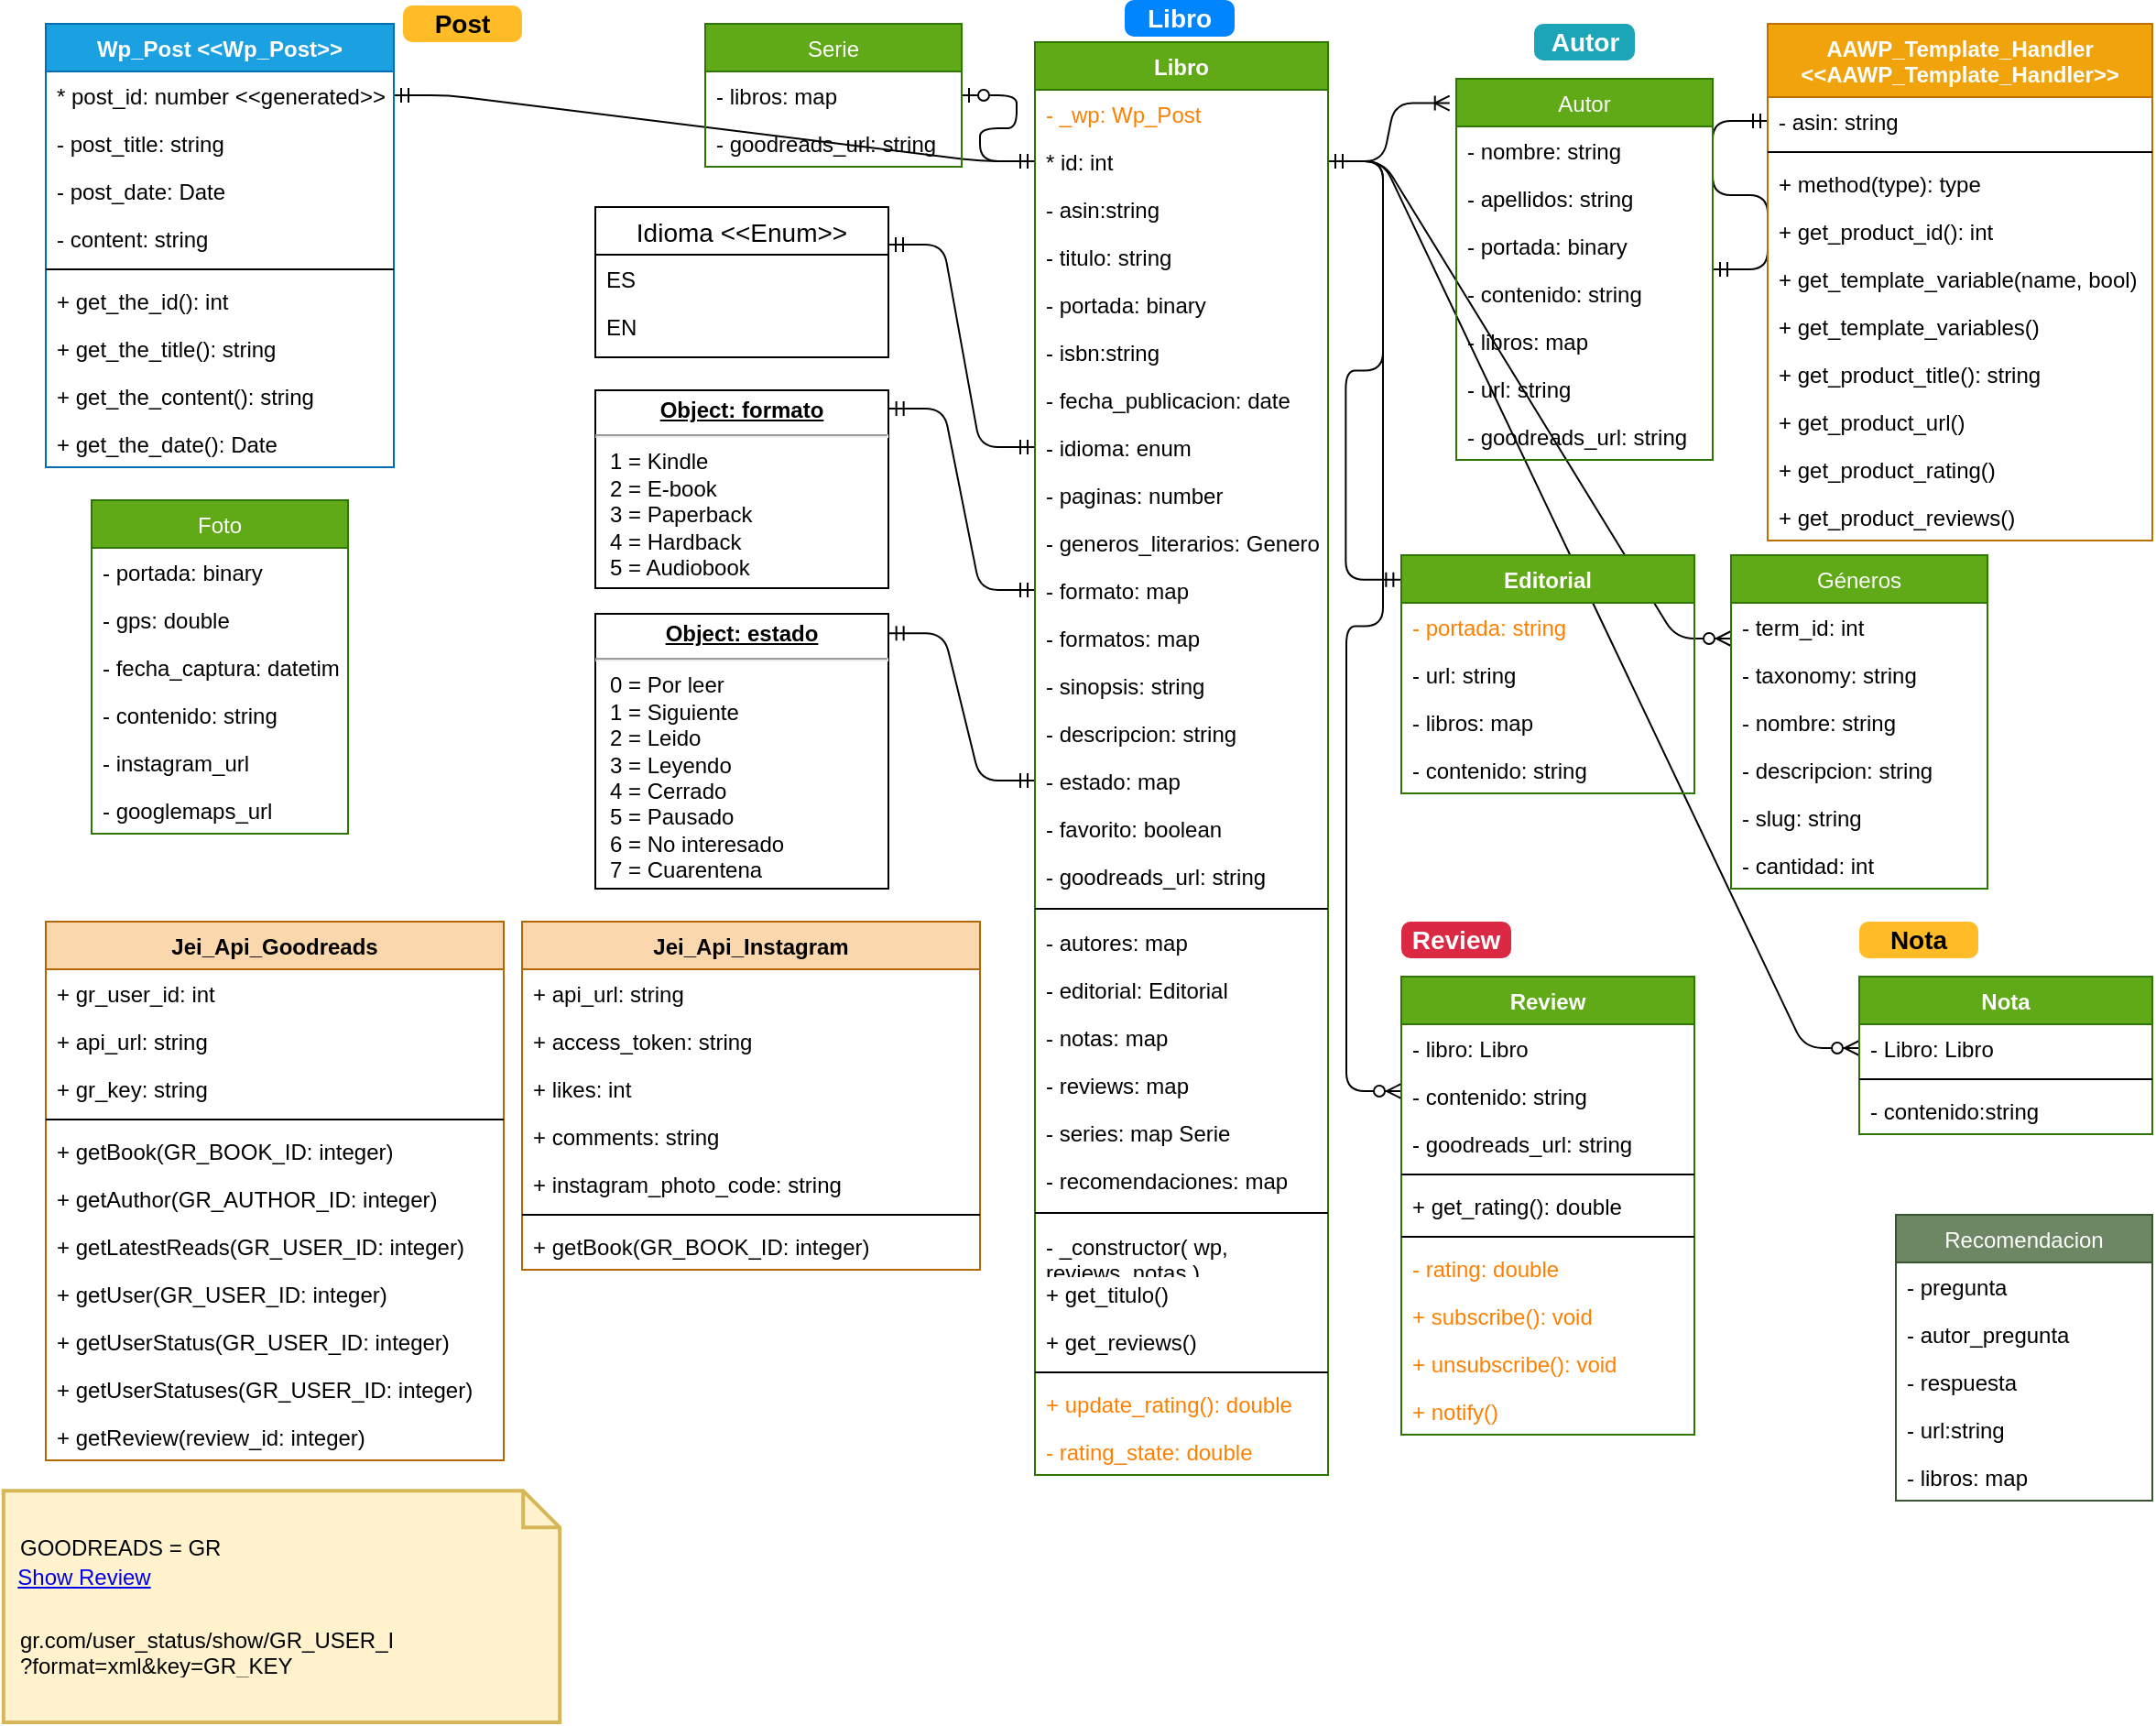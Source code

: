 <mxfile version="13.6.5">
    <diagram id="CBFthJs8cvEVsdnW5vOD" name="Page-1">
        <mxGraphModel dx="5736" dy="2768" grid="1" gridSize="10" guides="1" tooltips="1" connect="1" arrows="1" fold="1" page="1" pageScale="1" pageWidth="1654" pageHeight="1169" background="none" math="0" shadow="0">
            <root>
                <mxCell id="0"/>
                <mxCell id="1" parent="0"/>
                <mxCell id="239" value="" style="edgeStyle=entityRelationEdgeStyle;fontSize=12;html=1;endArrow=ERmandOne;startArrow=ERmandOne;" parent="1" source="305" target="178" edge="1">
                    <mxGeometry width="100" height="100" relative="1" as="geometry">
                        <mxPoint x="-4435.01" y="-2027" as="sourcePoint"/>
                        <mxPoint x="-4335.01" y="-2127" as="targetPoint"/>
                    </mxGeometry>
                </mxCell>
                <mxCell id="264" value="&lt;p style=&quot;margin: 0px ; margin-top: 4px ; text-align: center ; text-decoration: underline&quot;&gt;&lt;b&gt;Object: formato&lt;/b&gt;&lt;/p&gt;&lt;hr&gt;&lt;p style=&quot;margin: 0px ; margin-left: 8px&quot;&gt;1 = Kindle&lt;br&gt;2 = E-book&lt;br&gt;3 = Paperback&lt;/p&gt;&lt;p style=&quot;margin: 0px ; margin-left: 8px&quot;&gt;4 = Hardback&lt;/p&gt;&lt;p style=&quot;margin: 0px ; margin-left: 8px&quot;&gt;5 = Audiobook&lt;/p&gt;" style="verticalAlign=top;align=left;overflow=fill;fontSize=12;fontFamily=Helvetica;html=1;" parent="1" vertex="1">
                    <mxGeometry x="-4630" y="-2097" width="160" height="108" as="geometry"/>
                </mxCell>
                <mxCell id="266" value="&lt;p style=&quot;margin: 0px ; margin-top: 4px ; text-align: center ; text-decoration: underline&quot;&gt;&lt;b&gt;Object: estado&lt;/b&gt;&lt;/p&gt;&lt;hr&gt;&lt;p style=&quot;margin: 0px ; margin-left: 8px&quot;&gt;0 = Por leer&lt;/p&gt;&lt;p style=&quot;margin: 0px ; margin-left: 8px&quot;&gt;1 = Siguiente&lt;br&gt;2 = Leido&lt;br&gt;3 = Leyendo&lt;/p&gt;&lt;p style=&quot;margin: 0px ; margin-left: 8px&quot;&gt;4 = Cerrado&lt;/p&gt;&lt;p style=&quot;margin: 0px ; margin-left: 8px&quot;&gt;5 = Pausado&lt;/p&gt;&lt;p style=&quot;margin: 0px ; margin-left: 8px&quot;&gt;6 = No interesado&lt;/p&gt;&lt;p style=&quot;margin: 0px ; margin-left: 8px&quot;&gt;7 = Cuarentena&lt;/p&gt;" style="verticalAlign=top;align=left;overflow=fill;fontSize=12;fontFamily=Helvetica;html=1;" parent="1" vertex="1">
                    <mxGeometry x="-4630" y="-1975" width="160" height="150" as="geometry"/>
                </mxCell>
                <mxCell id="282" value="" style="edgeStyle=entityRelationEdgeStyle;fontSize=12;html=1;endArrow=ERmandOne;startArrow=ERmandOne;exitX=1;exitY=0.25;exitDx=0;exitDy=0;" parent="1" source="233" target="211" edge="1">
                    <mxGeometry width="100" height="100" relative="1" as="geometry">
                        <mxPoint x="-4715.01" y="-1887" as="sourcePoint"/>
                        <mxPoint x="-4615.01" y="-1987" as="targetPoint"/>
                    </mxGeometry>
                </mxCell>
                <mxCell id="283" value="" style="edgeStyle=entityRelationEdgeStyle;fontSize=12;html=1;endArrow=ERmandOne;startArrow=ERmandOne;exitX=1.002;exitY=0.093;exitDx=0;exitDy=0;exitPerimeter=0;" parent="1" source="264" target="207" edge="1">
                    <mxGeometry width="100" height="100" relative="1" as="geometry">
                        <mxPoint x="-4669.01" y="-1787" as="sourcePoint"/>
                        <mxPoint x="-4665.01" y="-1877" as="targetPoint"/>
                    </mxGeometry>
                </mxCell>
                <mxCell id="284" value="" style="edgeStyle=entityRelationEdgeStyle;fontSize=12;html=1;endArrow=ERmandOne;startArrow=ERmandOne;exitX=1.002;exitY=0.071;exitDx=0;exitDy=0;exitPerimeter=0;entryX=0;entryY=0.5;entryDx=0;entryDy=0;" parent="1" source="266" target="213" edge="1">
                    <mxGeometry width="100" height="100" relative="1" as="geometry">
                        <mxPoint x="-4425.01" y="-1577" as="sourcePoint"/>
                        <mxPoint x="-4655.01" y="-1777" as="targetPoint"/>
                    </mxGeometry>
                </mxCell>
                <mxCell id="294" value="" style="edgeStyle=entityRelationEdgeStyle;fontSize=12;html=1;endArrow=ERzeroToMany;startArrow=ERmandOne;entryX=0;entryY=0.25;entryDx=0;entryDy=0;exitX=1;exitY=0.5;exitDx=0;exitDy=0;" parent="1" source="199" target="278" edge="1">
                    <mxGeometry width="100" height="100" relative="1" as="geometry">
                        <mxPoint x="-4465.01" y="-2207" as="sourcePoint"/>
                        <mxPoint x="-4415.01" y="-1877" as="targetPoint"/>
                    </mxGeometry>
                </mxCell>
                <mxCell id="295" value="" style="edgeStyle=entityRelationEdgeStyle;fontSize=12;html=1;endArrow=ERzeroToMany;startArrow=ERmandOne;entryX=0;entryY=0.5;entryDx=0;entryDy=0;" parent="1" source="199" target="287" edge="1">
                    <mxGeometry width="100" height="100" relative="1" as="geometry">
                        <mxPoint x="-4472.01" y="-1807" as="sourcePoint"/>
                        <mxPoint x="-4402.01" y="-1501" as="targetPoint"/>
                    </mxGeometry>
                </mxCell>
                <mxCell id="310" value="" style="edgeStyle=entityRelationEdgeStyle;fontSize=12;html=1;endArrow=ERoneToMany;startArrow=ERmandOne;entryX=-0.026;entryY=0.064;entryDx=0;entryDy=0;entryPerimeter=0;" parent="1" source="199" target="305" edge="1">
                    <mxGeometry width="100" height="100" relative="1" as="geometry">
                        <mxPoint x="-4255.01" y="-1807" as="sourcePoint"/>
                        <mxPoint x="-4155.01" y="-1907" as="targetPoint"/>
                    </mxGeometry>
                </mxCell>
                <mxCell id="320" value="" style="edgeStyle=entityRelationEdgeStyle;fontSize=12;html=1;endArrow=ERmandOne;startArrow=ERmandOne;entryX=-0.002;entryY=0.103;entryDx=0;entryDy=0;entryPerimeter=0;" parent="1" source="199" target="316" edge="1">
                    <mxGeometry width="100" height="100" relative="1" as="geometry">
                        <mxPoint x="-3995.01" y="-1997" as="sourcePoint"/>
                        <mxPoint x="-3895.01" y="-2097" as="targetPoint"/>
                    </mxGeometry>
                </mxCell>
                <mxCell id="329" value="" style="edgeStyle=entityRelationEdgeStyle;fontSize=12;html=1;endArrow=ERzeroToOne;startArrow=ERmandOne;" parent="1" source="199" target="325" edge="1">
                    <mxGeometry width="100" height="100" relative="1" as="geometry">
                        <mxPoint x="-4735.01" y="-1927" as="sourcePoint"/>
                        <mxPoint x="-4835.01" y="-1977" as="targetPoint"/>
                    </mxGeometry>
                </mxCell>
                <mxCell id="335" value="" style="edgeStyle=entityRelationEdgeStyle;fontSize=12;html=1;endArrow=ERzeroToMany;startArrow=ERmandOne;entryX=0;entryY=0.25;entryDx=0;entryDy=0;exitX=1;exitY=0.5;exitDx=0;exitDy=0;" parent="1" source="199" target="331" edge="1">
                    <mxGeometry width="100" height="100" relative="1" as="geometry">
                        <mxPoint x="-4445.01" y="-1877" as="sourcePoint"/>
                        <mxPoint x="-4125.01" y="-1727" as="targetPoint"/>
                    </mxGeometry>
                </mxCell>
                <mxCell id="397" value="Libro" style="html=1;shadow=0;dashed=0;shape=mxgraph.bootstrap.rrect;rSize=5;strokeColor=none;strokeWidth=1;fillColor=#0085FC;fontColor=#FFFFFF;whiteSpace=wrap;align=center;verticalAlign=middle;spacingLeft=0;fontStyle=1;fontSize=14;spacing=5;" parent="1" vertex="1">
                    <mxGeometry x="-4341" y="-2310" width="60" height="20" as="geometry"/>
                </mxCell>
                <mxCell id="398" value="Review" style="html=1;shadow=0;dashed=0;shape=mxgraph.bootstrap.rrect;rSize=5;strokeColor=none;strokeWidth=1;fillColor=#DB2843;fontColor=#FFFFFF;whiteSpace=wrap;align=center;verticalAlign=middle;spacingLeft=0;fontStyle=1;fontSize=14;spacing=5;" parent="1" vertex="1">
                    <mxGeometry x="-4190" y="-1807" width="60" height="20" as="geometry"/>
                </mxCell>
                <mxCell id="401" value="Autor" style="html=1;shadow=0;dashed=0;shape=mxgraph.bootstrap.rrect;rSize=5;strokeColor=none;strokeWidth=1;fillColor=#1CA5B8;fontColor=#FFFFFF;whiteSpace=wrap;align=center;verticalAlign=middle;spacingLeft=0;fontStyle=1;fontSize=14;spacing=5;" parent="1" vertex="1">
                    <mxGeometry x="-4117.5" y="-2297" width="55" height="20" as="geometry"/>
                </mxCell>
                <mxCell id="402" value="Nota" style="html=1;shadow=0;dashed=0;shape=mxgraph.bootstrap.rrect;rSize=5;strokeColor=none;strokeWidth=1;fillColor=#FFBC26;fontColor=#000000;whiteSpace=wrap;align=center;verticalAlign=middle;spacingLeft=0;fontStyle=1;fontSize=14;spacing=5;" parent="1" vertex="1">
                    <mxGeometry x="-3940" y="-1807" width="65" height="20" as="geometry"/>
                </mxCell>
                <mxCell id="400" value="Post" style="html=1;shadow=0;dashed=0;shape=mxgraph.bootstrap.rrect;rSize=5;strokeColor=none;strokeWidth=1;fillColor=#FFBC26;fontColor=#000000;whiteSpace=wrap;align=center;verticalAlign=middle;spacingLeft=0;fontStyle=1;fontSize=14;spacing=5;" parent="1" vertex="1">
                    <mxGeometry x="-4735" y="-2307" width="65" height="20" as="geometry"/>
                </mxCell>
                <mxCell id="385" value="" style="group" parent="1" vertex="1" connectable="0">
                    <mxGeometry x="-4950" y="-1520" width="310" height="150" as="geometry"/>
                </mxCell>
                <mxCell id="383" value="&lt;br&gt;" style="shape=note;strokeWidth=2;fontSize=14;size=20;whiteSpace=wrap;html=1;fillColor=#fff2cc;strokeColor=#d6b656;fontColor=#666600;" parent="385" vertex="1">
                    <mxGeometry x="-3.109" y="23.68" width="303.715" height="126.32" as="geometry"/>
                </mxCell>
                <UserObject label="Show Review" link="goodreads.com/review/show/2312483779" id="396">
                    <mxCell style="text;html=1;strokeColor=none;fillColor=none;whiteSpace=wrap;align=center;verticalAlign=middle;fontColor=#0000EE;fontStyle=4;" parent="385" vertex="1">
                        <mxGeometry x="-3.109" y="55.26" width="87.655" height="31.58" as="geometry"/>
                    </mxCell>
                </UserObject>
                <mxCell id="390" value="" style="group" parent="385" vertex="1" connectable="0">
                    <mxGeometry y="41.12" width="310.0" height="105.44" as="geometry"/>
                </mxCell>
                <mxCell id="387" value="        gr.com/user_status/show/GR_USER_ID&#10;?format=xml&amp;key=GR_KEY" style="text;strokeColor=none;fillColor=none;align=left;verticalAlign=top;spacingLeft=4;spacingRight=4;overflow=hidden;rotatable=0;points=[[0,0.5],[1,0.5]];portConstraint=eastwest;fontColor=#000000;" parent="390" vertex="1">
                    <mxGeometry y="50.58" width="216.061" height="29.86" as="geometry"/>
                </mxCell>
                <mxCell id="388" value="        GOODREADS = GR" style="text;strokeColor=none;fillColor=none;align=left;verticalAlign=top;spacingLeft=4;spacingRight=4;overflow=hidden;rotatable=0;points=[[0,0.5],[1,0.5]];portConstraint=eastwest;fontColor=#FFFFFF;" parent="390" vertex="1">
                    <mxGeometry width="92.667" height="22.105" as="geometry"/>
                </mxCell>
                <mxCell id="391" value="        GOODREADS = GR" style="text;strokeColor=none;fillColor=none;align=left;verticalAlign=top;spacingLeft=4;spacingRight=4;overflow=hidden;rotatable=0;points=[[0,0.5],[1,0.5]];portConstraint=eastwest;fontColor=#FFFFFF;" parent="390" vertex="1">
                    <mxGeometry width="92.667" height="22.105" as="geometry"/>
                </mxCell>
                <mxCell id="392" value="        GOODREADS = GR" style="text;strokeColor=none;fillColor=none;align=left;verticalAlign=top;spacingLeft=4;spacingRight=4;overflow=hidden;rotatable=0;points=[[0,0.5],[1,0.5]];portConstraint=eastwest;fontColor=#000000;" parent="390" vertex="1">
                    <mxGeometry width="122.121" height="20" as="geometry"/>
                </mxCell>
                <mxCell id="479" value="" style="edgeStyle=entityRelationEdgeStyle;fontSize=12;html=1;endArrow=ERmandOne;startArrow=ERmandOne;" parent="1" source="168" target="199" edge="1">
                    <mxGeometry width="100" height="100" relative="1" as="geometry">
                        <mxPoint x="-4730" y="-2107" as="sourcePoint"/>
                        <mxPoint x="-4630" y="-2207" as="targetPoint"/>
                    </mxGeometry>
                </mxCell>
                <mxCell id="167" value="Wp_Post &lt;&lt;Wp_Post&gt;&gt;" style="swimlane;fontStyle=1;align=center;verticalAlign=top;childLayout=stackLayout;horizontal=1;startSize=26;horizontalStack=0;resizeParent=1;resizeParentMax=0;resizeLast=0;collapsible=1;marginBottom=0;fillColor=#1ba1e2;strokeColor=#006EAF;fontColor=#ffffff;" parent="1" vertex="1">
                    <mxGeometry x="-4930" y="-2297" width="190" height="242" as="geometry"/>
                </mxCell>
                <mxCell id="168" value="* post_id: number &lt;&lt;generated&gt;&gt;&#10;" style="text;strokeColor=none;fillColor=none;align=left;verticalAlign=top;spacingLeft=4;spacingRight=4;overflow=hidden;rotatable=0;points=[[0,0.5],[1,0.5]];portConstraint=eastwest;" parent="167" vertex="1">
                    <mxGeometry y="26" width="190" height="26" as="geometry"/>
                </mxCell>
                <mxCell id="8" value="        - post_title: string" style="text;strokeColor=none;fillColor=none;align=left;verticalAlign=top;spacingLeft=4;spacingRight=4;overflow=hidden;rotatable=0;points=[[0,0.5],[1,0.5]];portConstraint=eastwest;" parent="167" vertex="1">
                    <mxGeometry y="52" width="190" height="26" as="geometry"/>
                </mxCell>
                <mxCell id="9" value="        - post_date: Date" style="text;strokeColor=none;fillColor=none;align=left;verticalAlign=top;spacingLeft=4;spacingRight=4;overflow=hidden;rotatable=0;points=[[0,0.5],[1,0.5]];portConstraint=eastwest;" parent="167" vertex="1">
                    <mxGeometry y="78" width="190" height="26" as="geometry"/>
                </mxCell>
                <mxCell id="10" value="        - content: string" style="text;strokeColor=none;fillColor=none;align=left;verticalAlign=top;spacingLeft=4;spacingRight=4;overflow=hidden;rotatable=0;points=[[0,0.5],[1,0.5]];portConstraint=eastwest;" parent="167" vertex="1">
                    <mxGeometry y="104" width="190" height="26" as="geometry"/>
                </mxCell>
                <mxCell id="169" value="" style="line;strokeWidth=1;fillColor=none;align=left;verticalAlign=middle;spacingTop=-1;spacingLeft=3;spacingRight=3;rotatable=0;labelPosition=right;points=[];portConstraint=eastwest;" parent="167" vertex="1">
                    <mxGeometry y="130" width="190" height="8" as="geometry"/>
                </mxCell>
                <mxCell id="11" value="        + get_the_id(): int&#10;&#10;" style="text;strokeColor=none;fillColor=none;align=left;verticalAlign=top;spacingLeft=4;spacingRight=4;overflow=hidden;rotatable=0;points=[[0,0.5],[1,0.5]];portConstraint=eastwest;" parent="167" vertex="1">
                    <mxGeometry y="138" width="190" height="26" as="geometry"/>
                </mxCell>
                <mxCell id="12" value="        + get_the_title(): string&#10;" style="text;strokeColor=none;fillColor=none;align=left;verticalAlign=top;spacingLeft=4;spacingRight=4;overflow=hidden;rotatable=0;points=[[0,0.5],[1,0.5]];portConstraint=eastwest;" parent="167" vertex="1">
                    <mxGeometry y="164" width="190" height="26" as="geometry"/>
                </mxCell>
                <mxCell id="14" value="        + get_the_content(): string&#10;" style="text;strokeColor=none;fillColor=none;align=left;verticalAlign=top;spacingLeft=4;spacingRight=4;overflow=hidden;rotatable=0;points=[[0,0.5],[1,0.5]];portConstraint=eastwest;" parent="167" vertex="1">
                    <mxGeometry y="190" width="190" height="26" as="geometry"/>
                </mxCell>
                <mxCell id="13" value="        + get_the_date(): Date&#10;" style="text;strokeColor=none;fillColor=none;align=left;verticalAlign=top;spacingLeft=4;spacingRight=4;overflow=hidden;rotatable=0;points=[[0,0.5],[1,0.5]];portConstraint=eastwest;" parent="167" vertex="1">
                    <mxGeometry y="216" width="190" height="26" as="geometry"/>
                </mxCell>
                <mxCell id="193" value="AAWP_Template_Handler &#10;&lt;&lt;AAWP_Template_Handler&gt;&gt;&#10;&#10;" style="swimlane;fontStyle=1;align=center;verticalAlign=top;childLayout=stackLayout;horizontal=1;startSize=40;horizontalStack=0;resizeParent=1;resizeParentMax=0;resizeLast=0;collapsible=1;marginBottom=0;fillColor=#f0a30a;strokeColor=#BD7000;fontColor=#ffffff;" parent="1" vertex="1">
                    <mxGeometry x="-3990" y="-2297" width="210" height="282" as="geometry"/>
                </mxCell>
                <mxCell id="178" value="        - asin: string&#10;" style="text;strokeColor=none;fillColor=none;align=left;verticalAlign=top;spacingLeft=4;spacingRight=4;overflow=hidden;rotatable=0;points=[[0,0.5],[1,0.5]];portConstraint=eastwest;" parent="193" vertex="1">
                    <mxGeometry y="40" width="210" height="26" as="geometry"/>
                </mxCell>
                <mxCell id="195" value="" style="line;strokeWidth=1;fillColor=none;align=left;verticalAlign=middle;spacingTop=-1;spacingLeft=3;spacingRight=3;rotatable=0;labelPosition=right;points=[];portConstraint=eastwest;" parent="193" vertex="1">
                    <mxGeometry y="66" width="210" height="8" as="geometry"/>
                </mxCell>
                <mxCell id="196" value="+ method(type): type" style="text;strokeColor=none;fillColor=none;align=left;verticalAlign=top;spacingLeft=4;spacingRight=4;overflow=hidden;rotatable=0;points=[[0,0.5],[1,0.5]];portConstraint=eastwest;" parent="193" vertex="1">
                    <mxGeometry y="74" width="210" height="26" as="geometry"/>
                </mxCell>
                <mxCell id="180" value="        + get_product_id(): int&#10;" style="text;strokeColor=none;fillColor=none;align=left;verticalAlign=top;spacingLeft=4;spacingRight=4;overflow=hidden;rotatable=0;points=[[0,0.5],[1,0.5]];portConstraint=eastwest;" parent="193" vertex="1">
                    <mxGeometry y="100" width="210" height="26" as="geometry"/>
                </mxCell>
                <mxCell id="181" value="        + get_template_variable(name, bool)" style="text;strokeColor=none;fillColor=none;align=left;verticalAlign=top;spacingLeft=4;spacingRight=4;overflow=hidden;rotatable=0;points=[[0,0.5],[1,0.5]];portConstraint=eastwest;" parent="193" vertex="1">
                    <mxGeometry y="126" width="210" height="26" as="geometry"/>
                </mxCell>
                <mxCell id="182" value="        + get_template_variables()" style="text;strokeColor=none;fillColor=none;align=left;verticalAlign=top;spacingLeft=4;spacingRight=4;overflow=hidden;rotatable=0;points=[[0,0.5],[1,0.5]];portConstraint=eastwest;" parent="193" vertex="1">
                    <mxGeometry y="152" width="210" height="26" as="geometry"/>
                </mxCell>
                <mxCell id="183" value="        + get_product_title(): string&#10;" style="text;strokeColor=none;fillColor=none;align=left;verticalAlign=top;spacingLeft=4;spacingRight=4;overflow=hidden;rotatable=0;points=[[0,0.5],[1,0.5]];portConstraint=eastwest;" parent="193" vertex="1">
                    <mxGeometry y="178" width="210" height="26" as="geometry"/>
                </mxCell>
                <mxCell id="184" value="        + get_product_url()" style="text;strokeColor=none;fillColor=none;align=left;verticalAlign=top;spacingLeft=4;spacingRight=4;overflow=hidden;rotatable=0;points=[[0,0.5],[1,0.5]];portConstraint=eastwest;" parent="193" vertex="1">
                    <mxGeometry y="204" width="210" height="26" as="geometry"/>
                </mxCell>
                <mxCell id="185" value="        + get_product_rating()" style="text;strokeColor=none;fillColor=none;align=left;verticalAlign=top;spacingLeft=4;spacingRight=4;overflow=hidden;rotatable=0;points=[[0,0.5],[1,0.5]];portConstraint=eastwest;" parent="193" vertex="1">
                    <mxGeometry y="230" width="210" height="26" as="geometry"/>
                </mxCell>
                <mxCell id="186" value="        + get_product_reviews()" style="text;strokeColor=none;fillColor=none;align=left;verticalAlign=top;spacingLeft=4;spacingRight=4;overflow=hidden;rotatable=0;points=[[0,0.5],[1,0.5]];portConstraint=eastwest;" parent="193" vertex="1">
                    <mxGeometry y="256" width="210" height="26" as="geometry"/>
                </mxCell>
                <mxCell id="344" value="Foto" style="swimlane;fontStyle=0;childLayout=stackLayout;horizontal=1;startSize=26;fillColor=#60a917;horizontalStack=0;resizeParent=1;resizeParentMax=0;resizeLast=0;collapsible=1;marginBottom=0;strokeColor=#2D7600;fontColor=#ffffff;" parent="1" vertex="1">
                    <mxGeometry x="-4905" y="-2037" width="140" height="182" as="geometry"/>
                </mxCell>
                <mxCell id="337" value="        - portada: binary" style="text;strokeColor=none;fillColor=none;align=left;verticalAlign=top;spacingLeft=4;spacingRight=4;overflow=hidden;rotatable=0;points=[[0,0.5],[1,0.5]];portConstraint=eastwest;" parent="344" vertex="1">
                    <mxGeometry y="26" width="140" height="26" as="geometry"/>
                </mxCell>
                <mxCell id="339" value="        - gps: double" style="text;strokeColor=none;fillColor=none;align=left;verticalAlign=top;spacingLeft=4;spacingRight=4;overflow=hidden;rotatable=0;points=[[0,0.5],[1,0.5]];portConstraint=eastwest;" parent="344" vertex="1">
                    <mxGeometry y="52" width="140" height="26" as="geometry"/>
                </mxCell>
                <mxCell id="338" value="        - fecha_captura: datetime" style="text;strokeColor=none;fillColor=none;align=left;verticalAlign=top;spacingLeft=4;spacingRight=4;overflow=hidden;rotatable=0;points=[[0,0.5],[1,0.5]];portConstraint=eastwest;" parent="344" vertex="1">
                    <mxGeometry y="78" width="140" height="26" as="geometry"/>
                </mxCell>
                <mxCell id="340" value="        - contenido: string" style="text;strokeColor=none;fillColor=none;align=left;verticalAlign=top;spacingLeft=4;spacingRight=4;overflow=hidden;rotatable=0;points=[[0,0.5],[1,0.5]];portConstraint=eastwest;" parent="344" vertex="1">
                    <mxGeometry y="104" width="140" height="26" as="geometry"/>
                </mxCell>
                <mxCell id="341" value="        - instagram_url" style="text;strokeColor=none;fillColor=none;align=left;verticalAlign=top;spacingLeft=4;spacingRight=4;overflow=hidden;rotatable=0;points=[[0,0.5],[1,0.5]];portConstraint=eastwest;" parent="344" vertex="1">
                    <mxGeometry y="130" width="140" height="26" as="geometry"/>
                </mxCell>
                <mxCell id="342" value="        - googlemaps_url" style="text;strokeColor=none;fillColor=none;align=left;verticalAlign=top;spacingLeft=4;spacingRight=4;overflow=hidden;rotatable=0;points=[[0,0.5],[1,0.5]];portConstraint=eastwest;" parent="344" vertex="1">
                    <mxGeometry y="156" width="140" height="26" as="geometry"/>
                </mxCell>
                <mxCell id="440" value="Jei_Api_Goodreads" style="swimlane;fontStyle=1;align=center;verticalAlign=top;childLayout=stackLayout;horizontal=1;startSize=26;horizontalStack=0;resizeParent=1;resizeParentMax=0;resizeLast=0;collapsible=1;marginBottom=0;fillColor=#fad7ac;strokeColor=#b46504;" parent="1" vertex="1">
                    <mxGeometry x="-4930" y="-1807" width="250" height="294" as="geometry"/>
                </mxCell>
                <mxCell id="441" value="+ gr_user_id: int" style="text;strokeColor=none;fillColor=none;align=left;verticalAlign=top;spacingLeft=4;spacingRight=4;overflow=hidden;rotatable=0;points=[[0,0.5],[1,0.5]];portConstraint=eastwest;" parent="440" vertex="1">
                    <mxGeometry y="26" width="250" height="26" as="geometry"/>
                </mxCell>
                <mxCell id="442" value="+ api_url: string" style="text;strokeColor=none;fillColor=none;align=left;verticalAlign=top;spacingLeft=4;spacingRight=4;overflow=hidden;rotatable=0;points=[[0,0.5],[1,0.5]];portConstraint=eastwest;" parent="440" vertex="1">
                    <mxGeometry y="52" width="250" height="26" as="geometry"/>
                </mxCell>
                <mxCell id="443" value="+ gr_key: string&#10;" style="text;strokeColor=none;fillColor=none;align=left;verticalAlign=top;spacingLeft=4;spacingRight=4;overflow=hidden;rotatable=0;points=[[0,0.5],[1,0.5]];portConstraint=eastwest;" parent="440" vertex="1">
                    <mxGeometry y="78" width="250" height="26" as="geometry"/>
                </mxCell>
                <mxCell id="444" value="" style="line;strokeWidth=1;fillColor=none;align=left;verticalAlign=middle;spacingTop=-1;spacingLeft=3;spacingRight=3;rotatable=0;labelPosition=right;points=[];portConstraint=eastwest;" parent="440" vertex="1">
                    <mxGeometry y="104" width="250" height="8" as="geometry"/>
                </mxCell>
                <mxCell id="445" value="        + getBook(GR_BOOK_ID: integer)" style="text;strokeColor=none;fillColor=none;align=left;verticalAlign=top;spacingLeft=4;spacingRight=4;overflow=hidden;rotatable=0;points=[[0,0.5],[1,0.5]];portConstraint=eastwest;" parent="440" vertex="1">
                    <mxGeometry y="112" width="250" height="26" as="geometry"/>
                </mxCell>
                <mxCell id="446" value="        + getAuthor(GR_AUTHOR_ID: integer)" style="text;strokeColor=none;fillColor=none;align=left;verticalAlign=top;spacingLeft=4;spacingRight=4;overflow=hidden;rotatable=0;points=[[0,0.5],[1,0.5]];portConstraint=eastwest;" parent="440" vertex="1">
                    <mxGeometry y="138" width="250" height="26" as="geometry"/>
                </mxCell>
                <mxCell id="447" value="        + getLatestReads(GR_USER_ID: integer)" style="text;strokeColor=none;fillColor=none;align=left;verticalAlign=top;spacingLeft=4;spacingRight=4;overflow=hidden;rotatable=0;points=[[0,0.5],[1,0.5]];portConstraint=eastwest;" parent="440" vertex="1">
                    <mxGeometry y="164" width="250" height="26" as="geometry"/>
                </mxCell>
                <mxCell id="448" value="        + getUser(GR_USER_ID: integer)" style="text;strokeColor=none;fillColor=none;align=left;verticalAlign=top;spacingLeft=4;spacingRight=4;overflow=hidden;rotatable=0;points=[[0,0.5],[1,0.5]];portConstraint=eastwest;" parent="440" vertex="1">
                    <mxGeometry y="190" width="250" height="26" as="geometry"/>
                </mxCell>
                <mxCell id="449" value="        + getUserStatus(GR_USER_ID: integer)" style="text;strokeColor=none;fillColor=none;align=left;verticalAlign=top;spacingLeft=4;spacingRight=4;overflow=hidden;rotatable=0;points=[[0,0.5],[1,0.5]];portConstraint=eastwest;" parent="440" vertex="1">
                    <mxGeometry y="216" width="250" height="26" as="geometry"/>
                </mxCell>
                <mxCell id="450" value="        + getUserStatuses(GR_USER_ID: integer)" style="text;strokeColor=none;fillColor=none;align=left;verticalAlign=top;spacingLeft=4;spacingRight=4;overflow=hidden;rotatable=0;points=[[0,0.5],[1,0.5]];portConstraint=eastwest;" parent="440" vertex="1">
                    <mxGeometry y="242" width="250" height="26" as="geometry"/>
                </mxCell>
                <mxCell id="451" value="        + getReview(review_id: integer)" style="text;strokeColor=none;fillColor=none;align=left;verticalAlign=top;spacingLeft=4;spacingRight=4;overflow=hidden;rotatable=0;points=[[0,0.5],[1,0.5]];portConstraint=eastwest;" parent="440" vertex="1">
                    <mxGeometry y="268" width="250" height="26" as="geometry"/>
                </mxCell>
                <mxCell id="305" value="Autor" style="swimlane;fontStyle=0;childLayout=stackLayout;horizontal=1;startSize=26;fillColor=#60a917;horizontalStack=0;resizeParent=1;resizeParentMax=0;resizeLast=0;collapsible=1;marginBottom=0;strokeColor=#2D7600;fontColor=#ffffff;" parent="1" vertex="1">
                    <mxGeometry x="-4160" y="-2267" width="140" height="208" as="geometry"/>
                </mxCell>
                <mxCell id="297" value="        - nombre: string" style="text;strokeColor=none;fillColor=none;align=left;verticalAlign=top;spacingLeft=4;spacingRight=4;overflow=hidden;rotatable=0;points=[[0,0.5],[1,0.5]];portConstraint=eastwest;" parent="305" vertex="1">
                    <mxGeometry y="26" width="140" height="26" as="geometry"/>
                </mxCell>
                <mxCell id="298" value="        - apellidos: string" style="text;strokeColor=none;fillColor=none;align=left;verticalAlign=top;spacingLeft=4;spacingRight=4;overflow=hidden;rotatable=0;points=[[0,0.5],[1,0.5]];portConstraint=eastwest;" parent="305" vertex="1">
                    <mxGeometry y="52" width="140" height="26" as="geometry"/>
                </mxCell>
                <mxCell id="299" value="        - portada: binary" style="text;strokeColor=none;fillColor=none;align=left;verticalAlign=top;spacingLeft=4;spacingRight=4;overflow=hidden;rotatable=0;points=[[0,0.5],[1,0.5]];portConstraint=eastwest;" parent="305" vertex="1">
                    <mxGeometry y="78" width="140" height="26" as="geometry"/>
                </mxCell>
                <mxCell id="301" value="        - contenido: string" style="text;strokeColor=none;fillColor=none;align=left;verticalAlign=top;spacingLeft=4;spacingRight=4;overflow=hidden;rotatable=0;points=[[0,0.5],[1,0.5]];portConstraint=eastwest;" parent="305" vertex="1">
                    <mxGeometry y="104" width="140" height="26" as="geometry"/>
                </mxCell>
                <mxCell id="300" value="        - libros: map" style="text;strokeColor=none;fillColor=none;align=left;verticalAlign=top;spacingLeft=4;spacingRight=4;overflow=hidden;rotatable=0;points=[[0,0.5],[1,0.5]];portConstraint=eastwest;" parent="305" vertex="1">
                    <mxGeometry y="130" width="140" height="26" as="geometry"/>
                </mxCell>
                <mxCell id="302" value="        - url: string" style="text;strokeColor=none;fillColor=none;align=left;verticalAlign=top;spacingLeft=4;spacingRight=4;overflow=hidden;rotatable=0;points=[[0,0.5],[1,0.5]];portConstraint=eastwest;" parent="305" vertex="1">
                    <mxGeometry y="156" width="140" height="26" as="geometry"/>
                </mxCell>
                <mxCell id="303" value="        - goodreads_url: string" style="text;strokeColor=none;fillColor=none;align=left;verticalAlign=top;spacingLeft=4;spacingRight=4;overflow=hidden;rotatable=0;points=[[0,0.5],[1,0.5]];portConstraint=eastwest;" parent="305" vertex="1">
                    <mxGeometry y="182" width="140" height="26" as="geometry"/>
                </mxCell>
                <mxCell id="226" value="Libro&#10;" style="swimlane;fontStyle=1;align=center;verticalAlign=top;childLayout=stackLayout;horizontal=1;startSize=26;horizontalStack=0;resizeParent=1;resizeParentMax=0;resizeLast=0;collapsible=1;marginBottom=0;fillColor=#60a917;strokeColor=#2D7600;fontColor=#ffffff;" parent="1" vertex="1">
                    <mxGeometry x="-4390" y="-2287" width="160" height="782" as="geometry"/>
                </mxCell>
                <mxCell id="198" value="        - _wp: Wp_Post" style="text;strokeColor=none;fillColor=none;align=left;verticalAlign=top;spacingLeft=4;spacingRight=4;overflow=hidden;rotatable=0;points=[[0,0.5],[1,0.5]];portConstraint=eastwest;fontColor=#FF8000;" parent="226" vertex="1">
                    <mxGeometry y="26" width="160" height="26" as="geometry"/>
                </mxCell>
                <mxCell id="199" value="        * id: int&#10;" style="text;strokeColor=none;fillColor=none;align=left;verticalAlign=top;spacingLeft=4;spacingRight=4;overflow=hidden;rotatable=0;points=[[0,0.5],[1,0.5]];portConstraint=eastwest;" parent="226" vertex="1">
                    <mxGeometry y="52" width="160" height="26" as="geometry"/>
                </mxCell>
                <mxCell id="203" value="        - asin:string" style="text;strokeColor=none;fillColor=none;align=left;verticalAlign=top;spacingLeft=4;spacingRight=4;overflow=hidden;rotatable=0;points=[[0,0.5],[1,0.5]];portConstraint=eastwest;" parent="226" vertex="1">
                    <mxGeometry y="78" width="160" height="26" as="geometry"/>
                </mxCell>
                <mxCell id="200" value="        - titulo: string" style="text;strokeColor=none;fillColor=none;align=left;verticalAlign=top;spacingLeft=4;spacingRight=4;overflow=hidden;rotatable=0;points=[[0,0.5],[1,0.5]];portConstraint=eastwest;" parent="226" vertex="1">
                    <mxGeometry y="104" width="160" height="26" as="geometry"/>
                </mxCell>
                <mxCell id="201" value="        - portada: binary" style="text;strokeColor=none;fillColor=none;align=left;verticalAlign=top;spacingLeft=4;spacingRight=4;overflow=hidden;rotatable=0;points=[[0,0.5],[1,0.5]];portConstraint=eastwest;" parent="226" vertex="1">
                    <mxGeometry y="130" width="160" height="26" as="geometry"/>
                </mxCell>
                <mxCell id="202" value="        - isbn:string" style="text;strokeColor=none;fillColor=none;align=left;verticalAlign=top;spacingLeft=4;spacingRight=4;overflow=hidden;rotatable=0;points=[[0,0.5],[1,0.5]];portConstraint=eastwest;" parent="226" vertex="1">
                    <mxGeometry y="156" width="160" height="26" as="geometry"/>
                </mxCell>
                <mxCell id="206" value="        - fecha_publicacion: date" style="text;strokeColor=none;fillColor=none;align=left;verticalAlign=top;spacingLeft=4;spacingRight=4;overflow=hidden;rotatable=0;points=[[0,0.5],[1,0.5]];portConstraint=eastwest;" parent="226" vertex="1">
                    <mxGeometry y="182" width="160" height="26" as="geometry"/>
                </mxCell>
                <mxCell id="211" value="        - idioma: enum" style="text;strokeColor=none;fillColor=none;align=left;verticalAlign=top;spacingLeft=4;spacingRight=4;overflow=hidden;rotatable=0;points=[[0,0.5],[1,0.5]];portConstraint=eastwest;" parent="226" vertex="1">
                    <mxGeometry y="208" width="160" height="26" as="geometry"/>
                </mxCell>
                <mxCell id="210" value="        - paginas: number" style="text;strokeColor=none;fillColor=none;align=left;verticalAlign=top;spacingLeft=4;spacingRight=4;overflow=hidden;rotatable=0;points=[[0,0.5],[1,0.5]];portConstraint=eastwest;" parent="226" vertex="1">
                    <mxGeometry y="234" width="160" height="26" as="geometry"/>
                </mxCell>
                <mxCell id="212" value="        - generos_literarios: Genero" style="text;strokeColor=none;fillColor=none;align=left;verticalAlign=top;spacingLeft=4;spacingRight=4;overflow=hidden;rotatable=0;points=[[0,0.5],[1,0.5]];portConstraint=eastwest;" parent="226" vertex="1">
                    <mxGeometry y="260" width="160" height="26" as="geometry"/>
                </mxCell>
                <mxCell id="207" value="        - formato: map" style="text;strokeColor=none;fillColor=none;align=left;verticalAlign=top;spacingLeft=4;spacingRight=4;overflow=hidden;rotatable=0;points=[[0,0.5],[1,0.5]];portConstraint=eastwest;" parent="226" vertex="1">
                    <mxGeometry y="286" width="160" height="26" as="geometry"/>
                </mxCell>
                <mxCell id="208" value="        - formatos: map" style="text;strokeColor=none;fillColor=none;align=left;verticalAlign=top;spacingLeft=4;spacingRight=4;overflow=hidden;rotatable=0;points=[[0,0.5],[1,0.5]];portConstraint=eastwest;" parent="226" vertex="1">
                    <mxGeometry y="312" width="160" height="26" as="geometry"/>
                </mxCell>
                <mxCell id="209" value="        - sinopsis: string" style="text;strokeColor=none;fillColor=none;align=left;verticalAlign=top;spacingLeft=4;spacingRight=4;overflow=hidden;rotatable=0;points=[[0,0.5],[1,0.5]];portConstraint=eastwest;" parent="226" vertex="1">
                    <mxGeometry y="338" width="160" height="26" as="geometry"/>
                </mxCell>
                <mxCell id="214" value="        - descripcion: string" style="text;strokeColor=none;fillColor=none;align=left;verticalAlign=top;spacingLeft=4;spacingRight=4;overflow=hidden;rotatable=0;points=[[0,0.5],[1,0.5]];portConstraint=eastwest;" parent="226" vertex="1">
                    <mxGeometry y="364" width="160" height="26" as="geometry"/>
                </mxCell>
                <mxCell id="213" value="        - estado: map" style="text;strokeColor=none;fillColor=none;align=left;verticalAlign=top;spacingLeft=4;spacingRight=4;overflow=hidden;rotatable=0;points=[[0,0.5],[1,0.5]];portConstraint=eastwest;" parent="226" vertex="1">
                    <mxGeometry y="390" width="160" height="26" as="geometry"/>
                </mxCell>
                <mxCell id="217" value="        - favorito: boolean" style="text;strokeColor=none;fillColor=none;align=left;verticalAlign=top;spacingLeft=4;spacingRight=4;overflow=hidden;rotatable=0;points=[[0,0.5],[1,0.5]];portConstraint=eastwest;" parent="226" vertex="1">
                    <mxGeometry y="416" width="160" height="26" as="geometry"/>
                </mxCell>
                <mxCell id="218" value="        - goodreads_url: string" style="text;strokeColor=none;fillColor=none;align=left;verticalAlign=top;spacingLeft=4;spacingRight=4;overflow=hidden;rotatable=0;points=[[0,0.5],[1,0.5]];portConstraint=eastwest;" parent="226" vertex="1">
                    <mxGeometry y="442" width="160" height="26" as="geometry"/>
                </mxCell>
                <mxCell id="487" value="" style="line;strokeWidth=1;rotatable=0;dashed=0;labelPosition=right;align=left;verticalAlign=middle;spacingTop=0;spacingLeft=6;points=[];portConstraint=eastwest;" vertex="1" parent="226">
                    <mxGeometry y="468" width="160" height="10" as="geometry"/>
                </mxCell>
                <mxCell id="204" value="        - autores: map" style="text;strokeColor=none;fillColor=none;align=left;verticalAlign=top;spacingLeft=4;spacingRight=4;overflow=hidden;rotatable=0;points=[[0,0.5],[1,0.5]];portConstraint=eastwest;" parent="226" vertex="1">
                    <mxGeometry y="478" width="160" height="26" as="geometry"/>
                </mxCell>
                <mxCell id="205" value="        - editorial: Editorial" style="text;strokeColor=none;fillColor=none;align=left;verticalAlign=top;spacingLeft=4;spacingRight=4;overflow=hidden;rotatable=0;points=[[0,0.5],[1,0.5]];portConstraint=eastwest;" parent="226" vertex="1">
                    <mxGeometry y="504" width="160" height="26" as="geometry"/>
                </mxCell>
                <mxCell id="215" value="        - notas: map" style="text;strokeColor=none;fillColor=none;align=left;verticalAlign=top;spacingLeft=4;spacingRight=4;overflow=hidden;rotatable=0;points=[[0,0.5],[1,0.5]];portConstraint=eastwest;" parent="226" vertex="1">
                    <mxGeometry y="530" width="160" height="26" as="geometry"/>
                </mxCell>
                <mxCell id="216" value="        - reviews: map" style="text;strokeColor=none;fillColor=none;align=left;verticalAlign=top;spacingLeft=4;spacingRight=4;overflow=hidden;rotatable=0;points=[[0,0.5],[1,0.5]];portConstraint=eastwest;" parent="226" vertex="1">
                    <mxGeometry y="556" width="160" height="26" as="geometry"/>
                </mxCell>
                <mxCell id="219" value="        - series: map Serie" style="text;strokeColor=none;fillColor=none;align=left;verticalAlign=top;spacingLeft=4;spacingRight=4;overflow=hidden;rotatable=0;points=[[0,0.5],[1,0.5]];portConstraint=eastwest;" parent="226" vertex="1">
                    <mxGeometry y="582" width="160" height="26" as="geometry"/>
                </mxCell>
                <mxCell id="220" value="        - recomendaciones: map" style="text;strokeColor=none;fillColor=none;align=left;verticalAlign=top;spacingLeft=4;spacingRight=4;overflow=hidden;rotatable=0;points=[[0,0.5],[1,0.5]];portConstraint=eastwest;" parent="226" vertex="1">
                    <mxGeometry y="608" width="160" height="26" as="geometry"/>
                </mxCell>
                <mxCell id="488" value="" style="line;strokeWidth=1;rotatable=0;dashed=0;labelPosition=right;align=left;verticalAlign=middle;spacingTop=0;spacingLeft=6;points=[];portConstraint=eastwest;" vertex="1" parent="226">
                    <mxGeometry y="634" width="160" height="10" as="geometry"/>
                </mxCell>
                <mxCell id="489" value="- _constructor( wp, &#10;reviews, notas ) " style="text;strokeColor=none;fillColor=none;align=left;verticalAlign=top;spacingLeft=4;spacingRight=4;overflow=hidden;rotatable=0;points=[[0,0.5],[1,0.5]];portConstraint=eastwest;" vertex="1" parent="226">
                    <mxGeometry y="644" width="160" height="26" as="geometry"/>
                </mxCell>
                <mxCell id="222" value="        + get_titulo() " style="text;strokeColor=none;fillColor=none;align=left;verticalAlign=top;spacingLeft=4;spacingRight=4;overflow=hidden;rotatable=0;points=[[0,0.5],[1,0.5]];portConstraint=eastwest;" parent="226" vertex="1">
                    <mxGeometry y="670" width="160" height="26" as="geometry"/>
                </mxCell>
                <mxCell id="223" value="        + get_reviews()" style="text;strokeColor=none;fillColor=none;align=left;verticalAlign=top;spacingLeft=4;spacingRight=4;overflow=hidden;rotatable=0;points=[[0,0.5],[1,0.5]];portConstraint=eastwest;" parent="226" vertex="1">
                    <mxGeometry y="696" width="160" height="26" as="geometry"/>
                </mxCell>
                <mxCell id="504" value="" style="line;strokeWidth=1;fillColor=none;align=left;verticalAlign=middle;spacingTop=-1;spacingLeft=3;spacingRight=3;rotatable=0;labelPosition=right;points=[];portConstraint=eastwest;" vertex="1" parent="226">
                    <mxGeometry y="722" width="160" height="8" as="geometry"/>
                </mxCell>
                <mxCell id="224" value="        + update_rating(): double&#10;" style="text;strokeColor=none;fillColor=none;align=left;verticalAlign=top;spacingLeft=4;spacingRight=4;overflow=hidden;rotatable=0;points=[[0,0.5],[1,0.5]];portConstraint=eastwest;fontColor=#FF8000;" parent="226" vertex="1">
                    <mxGeometry y="730" width="160" height="26" as="geometry"/>
                </mxCell>
                <mxCell id="503" value="- rating_state: double" style="text;strokeColor=none;fillColor=none;align=left;verticalAlign=top;spacingLeft=4;spacingRight=4;overflow=hidden;rotatable=0;points=[[0,0.5],[1,0.5]];portConstraint=eastwest;fontColor=#FF8000;" vertex="1" parent="226">
                    <mxGeometry y="756" width="160" height="26" as="geometry"/>
                </mxCell>
                <mxCell id="452" value="Jei_Api_Instagram" style="swimlane;fontStyle=1;align=center;verticalAlign=top;childLayout=stackLayout;horizontal=1;startSize=26;horizontalStack=0;resizeParent=1;resizeParentMax=0;resizeLast=0;collapsible=1;marginBottom=0;fillColor=#fad7ac;strokeColor=#b46504;" parent="1" vertex="1">
                    <mxGeometry x="-4670" y="-1807" width="250" height="190" as="geometry"/>
                </mxCell>
                <mxCell id="453" value="+ api_url: string" style="text;strokeColor=none;fillColor=none;align=left;verticalAlign=top;spacingLeft=4;spacingRight=4;overflow=hidden;rotatable=0;points=[[0,0.5],[1,0.5]];portConstraint=eastwest;" parent="452" vertex="1">
                    <mxGeometry y="26" width="250" height="26" as="geometry"/>
                </mxCell>
                <mxCell id="454" value="+ access_token: string" style="text;strokeColor=none;fillColor=none;align=left;verticalAlign=top;spacingLeft=4;spacingRight=4;overflow=hidden;rotatable=0;points=[[0,0.5],[1,0.5]];portConstraint=eastwest;" parent="452" vertex="1">
                    <mxGeometry y="52" width="250" height="26" as="geometry"/>
                </mxCell>
                <mxCell id="455" value="+ likes: int" style="text;strokeColor=none;fillColor=none;align=left;verticalAlign=top;spacingLeft=4;spacingRight=4;overflow=hidden;rotatable=0;points=[[0,0.5],[1,0.5]];portConstraint=eastwest;" parent="452" vertex="1">
                    <mxGeometry y="78" width="250" height="26" as="geometry"/>
                </mxCell>
                <mxCell id="456" value="+ comments: string" style="text;strokeColor=none;fillColor=none;align=left;verticalAlign=top;spacingLeft=4;spacingRight=4;overflow=hidden;rotatable=0;points=[[0,0.5],[1,0.5]];portConstraint=eastwest;" parent="452" vertex="1">
                    <mxGeometry y="104" width="250" height="26" as="geometry"/>
                </mxCell>
                <mxCell id="457" value="+ instagram_photo_code: string" style="text;strokeColor=none;fillColor=none;align=left;verticalAlign=top;spacingLeft=4;spacingRight=4;overflow=hidden;rotatable=0;points=[[0,0.5],[1,0.5]];portConstraint=eastwest;" parent="452" vertex="1">
                    <mxGeometry y="130" width="250" height="26" as="geometry"/>
                </mxCell>
                <mxCell id="458" value="" style="line;strokeWidth=1;fillColor=none;align=left;verticalAlign=middle;spacingTop=-1;spacingLeft=3;spacingRight=3;rotatable=0;labelPosition=right;points=[];portConstraint=eastwest;" parent="452" vertex="1">
                    <mxGeometry y="156" width="250" height="8" as="geometry"/>
                </mxCell>
                <mxCell id="459" value="        + getBook(GR_BOOK_ID: integer)" style="text;strokeColor=none;fillColor=none;align=left;verticalAlign=top;spacingLeft=4;spacingRight=4;overflow=hidden;rotatable=0;points=[[0,0.5],[1,0.5]];portConstraint=eastwest;" parent="452" vertex="1">
                    <mxGeometry y="164" width="250" height="26" as="geometry"/>
                </mxCell>
                <mxCell id="233" value="Idioma &lt;&lt;Enum&gt;&gt;" style="swimlane;fontStyle=0;childLayout=stackLayout;horizontal=1;startSize=26;horizontalStack=0;resizeParent=1;resizeParentMax=0;resizeLast=0;collapsible=1;marginBottom=0;align=center;fontSize=14;" parent="1" vertex="1">
                    <mxGeometry x="-4630" y="-2197" width="160" height="82" as="geometry"/>
                </mxCell>
                <mxCell id="234" value="ES" style="text;strokeColor=none;fillColor=none;spacingLeft=4;spacingRight=4;overflow=hidden;rotatable=0;points=[[0,0.5],[1,0.5]];portConstraint=eastwest;fontSize=12;" parent="233" vertex="1">
                    <mxGeometry y="26" width="160" height="26" as="geometry"/>
                </mxCell>
                <mxCell id="235" value="EN" style="text;strokeColor=none;fillColor=none;spacingLeft=4;spacingRight=4;overflow=hidden;rotatable=0;points=[[0,0.5],[1,0.5]];portConstraint=eastwest;fontSize=12;" parent="233" vertex="1">
                    <mxGeometry y="52" width="160" height="30" as="geometry"/>
                </mxCell>
                <mxCell id="325" value="Serie" style="swimlane;fontStyle=0;childLayout=stackLayout;horizontal=1;startSize=26;fillColor=#60a917;horizontalStack=0;resizeParent=1;resizeParentMax=0;resizeLast=0;collapsible=1;marginBottom=0;strokeColor=#2D7600;fontColor=#ffffff;" parent="1" vertex="1">
                    <mxGeometry x="-4570" y="-2297" width="140" height="78" as="geometry"/>
                </mxCell>
                <mxCell id="322" value="        - libros: map" style="text;strokeColor=none;fillColor=none;align=left;verticalAlign=top;spacingLeft=4;spacingRight=4;overflow=hidden;rotatable=0;points=[[0,0.5],[1,0.5]];portConstraint=eastwest;" parent="325" vertex="1">
                    <mxGeometry y="26" width="140" height="26" as="geometry"/>
                </mxCell>
                <mxCell id="323" value="        - goodreads_url: string" style="text;strokeColor=none;fillColor=none;align=left;verticalAlign=top;spacingLeft=4;spacingRight=4;overflow=hidden;rotatable=0;points=[[0,0.5],[1,0.5]];portConstraint=eastwest;" parent="325" vertex="1">
                    <mxGeometry y="52" width="140" height="26" as="geometry"/>
                </mxCell>
                <mxCell id="355" value="Recomendacion" style="swimlane;fontStyle=0;childLayout=stackLayout;horizontal=1;startSize=26;fillColor=#6d8764;horizontalStack=0;resizeParent=1;resizeParentMax=0;resizeLast=0;collapsible=1;marginBottom=0;strokeColor=#3A5431;fontColor=#ffffff;" parent="1" vertex="1">
                    <mxGeometry x="-3920" y="-1647" width="140" height="156" as="geometry"/>
                </mxCell>
                <mxCell id="349" value="        - pregunta" style="text;strokeColor=none;fillColor=none;align=left;verticalAlign=top;spacingLeft=4;spacingRight=4;overflow=hidden;rotatable=0;points=[[0,0.5],[1,0.5]];portConstraint=eastwest;" parent="355" vertex="1">
                    <mxGeometry y="26" width="140" height="26" as="geometry"/>
                </mxCell>
                <mxCell id="350" value="        - autor_pregunta" style="text;strokeColor=none;fillColor=none;align=left;verticalAlign=top;spacingLeft=4;spacingRight=4;overflow=hidden;rotatable=0;points=[[0,0.5],[1,0.5]];portConstraint=eastwest;" parent="355" vertex="1">
                    <mxGeometry y="52" width="140" height="26" as="geometry"/>
                </mxCell>
                <mxCell id="351" value="        - respuesta" style="text;strokeColor=none;fillColor=none;align=left;verticalAlign=top;spacingLeft=4;spacingRight=4;overflow=hidden;rotatable=0;points=[[0,0.5],[1,0.5]];portConstraint=eastwest;" parent="355" vertex="1">
                    <mxGeometry y="78" width="140" height="26" as="geometry"/>
                </mxCell>
                <mxCell id="352" value="        - url:string" style="text;strokeColor=none;fillColor=none;align=left;verticalAlign=top;spacingLeft=4;spacingRight=4;overflow=hidden;rotatable=0;points=[[0,0.5],[1,0.5]];portConstraint=eastwest;" parent="355" vertex="1">
                    <mxGeometry y="104" width="140" height="26" as="geometry"/>
                </mxCell>
                <mxCell id="353" value="        - libros: map" style="text;strokeColor=none;fillColor=none;align=left;verticalAlign=top;spacingLeft=4;spacingRight=4;overflow=hidden;rotatable=0;points=[[0,0.5],[1,0.5]];portConstraint=eastwest;" parent="355" vertex="1">
                    <mxGeometry y="130" width="140" height="26" as="geometry"/>
                </mxCell>
                <mxCell id="290" value="Nota" style="swimlane;fontStyle=1;align=center;verticalAlign=top;childLayout=stackLayout;horizontal=1;startSize=26;horizontalStack=0;resizeParent=1;resizeParentMax=0;resizeLast=0;collapsible=1;marginBottom=0;fillColor=#60a917;strokeColor=#2D7600;fontColor=#ffffff;" parent="1" vertex="1">
                    <mxGeometry x="-3940" y="-1777" width="160" height="86" as="geometry"/>
                </mxCell>
                <mxCell id="287" value="        - Libro: Libro" style="text;strokeColor=none;fillColor=none;align=left;verticalAlign=top;spacingLeft=4;spacingRight=4;overflow=hidden;rotatable=0;points=[[0,0.5],[1,0.5]];portConstraint=eastwest;" parent="290" vertex="1">
                    <mxGeometry y="26" width="160" height="26" as="geometry"/>
                </mxCell>
                <mxCell id="292" value="" style="line;strokeWidth=1;fillColor=none;align=left;verticalAlign=middle;spacingTop=-1;spacingLeft=3;spacingRight=3;rotatable=0;labelPosition=right;points=[];portConstraint=eastwest;" parent="290" vertex="1">
                    <mxGeometry y="52" width="160" height="8" as="geometry"/>
                </mxCell>
                <mxCell id="288" value="        - contenido:string" style="text;strokeColor=none;fillColor=none;align=left;verticalAlign=top;spacingLeft=4;spacingRight=4;overflow=hidden;rotatable=0;points=[[0,0.5],[1,0.5]];portConstraint=eastwest;" parent="290" vertex="1">
                    <mxGeometry y="60" width="160" height="26" as="geometry"/>
                </mxCell>
                <mxCell id="278" value="Review&#10;" style="swimlane;fontStyle=1;align=center;verticalAlign=top;childLayout=stackLayout;horizontal=1;startSize=26;horizontalStack=0;resizeParent=1;resizeParentMax=0;resizeLast=0;collapsible=1;marginBottom=0;fillColor=#60a917;strokeColor=#2D7600;fontColor=#ffffff;" parent="1" vertex="1">
                    <mxGeometry x="-4190" y="-1777" width="160" height="250" as="geometry"/>
                </mxCell>
                <mxCell id="260" value="        - libro: Libro" style="text;strokeColor=none;fillColor=none;align=left;verticalAlign=top;spacingLeft=4;spacingRight=4;overflow=hidden;rotatable=0;points=[[0,0.5],[1,0.5]];portConstraint=eastwest;" parent="278" vertex="1">
                    <mxGeometry y="26" width="160" height="26" as="geometry"/>
                </mxCell>
                <mxCell id="259" value="        - contenido: string" style="text;strokeColor=none;fillColor=none;align=left;verticalAlign=top;spacingLeft=4;spacingRight=4;overflow=hidden;rotatable=0;points=[[0,0.5],[1,0.5]];portConstraint=eastwest;" parent="278" vertex="1">
                    <mxGeometry y="52" width="160" height="26" as="geometry"/>
                </mxCell>
                <mxCell id="262" value="        - goodreads_url: string" style="text;strokeColor=none;fillColor=none;align=left;verticalAlign=top;spacingLeft=4;spacingRight=4;overflow=hidden;rotatable=0;points=[[0,0.5],[1,0.5]];portConstraint=eastwest;" parent="278" vertex="1">
                    <mxGeometry y="78" width="160" height="26" as="geometry"/>
                </mxCell>
                <mxCell id="280" value="" style="line;strokeWidth=1;fillColor=none;align=left;verticalAlign=middle;spacingTop=-1;spacingLeft=3;spacingRight=3;rotatable=0;labelPosition=right;points=[];portConstraint=eastwest;" parent="278" vertex="1">
                    <mxGeometry y="104" width="160" height="8" as="geometry"/>
                </mxCell>
                <mxCell id="281" value="+ get_rating(): double&#10;" style="text;strokeColor=none;fillColor=none;align=left;verticalAlign=top;spacingLeft=4;spacingRight=4;overflow=hidden;rotatable=0;points=[[0,0.5],[1,0.5]];portConstraint=eastwest;" parent="278" vertex="1">
                    <mxGeometry y="112" width="160" height="26" as="geometry"/>
                </mxCell>
                <mxCell id="499" value="" style="line;strokeWidth=1;fillColor=none;align=left;verticalAlign=middle;spacingTop=-1;spacingLeft=3;spacingRight=3;rotatable=0;labelPosition=right;points=[];portConstraint=eastwest;" vertex="1" parent="278">
                    <mxGeometry y="138" width="160" height="8" as="geometry"/>
                </mxCell>
                <mxCell id="261" value="        - rating: double&#10;" style="text;strokeColor=none;fillColor=none;align=left;verticalAlign=top;spacingLeft=4;spacingRight=4;overflow=hidden;rotatable=0;points=[[0,0.5],[1,0.5]];portConstraint=eastwest;fontColor=#FF8000;" parent="278" vertex="1">
                    <mxGeometry y="146" width="160" height="26" as="geometry"/>
                </mxCell>
                <mxCell id="500" value="+ subscribe(): void" style="text;strokeColor=none;fillColor=none;align=left;verticalAlign=top;spacingLeft=4;spacingRight=4;overflow=hidden;rotatable=0;points=[[0,0.5],[1,0.5]];portConstraint=eastwest;fontColor=#FF8000;" vertex="1" parent="278">
                    <mxGeometry y="172" width="160" height="26" as="geometry"/>
                </mxCell>
                <mxCell id="501" value="+ unsubscribe(): void" style="text;strokeColor=none;fillColor=none;align=left;verticalAlign=top;spacingLeft=4;spacingRight=4;overflow=hidden;rotatable=0;points=[[0,0.5],[1,0.5]];portConstraint=eastwest;fontColor=#FF8000;" vertex="1" parent="278">
                    <mxGeometry y="198" width="160" height="26" as="geometry"/>
                </mxCell>
                <mxCell id="502" value="+ notify()" style="text;strokeColor=none;fillColor=none;align=left;verticalAlign=top;spacingLeft=4;spacingRight=4;overflow=hidden;rotatable=0;points=[[0,0.5],[1,0.5]];portConstraint=eastwest;fontColor=#FF8000;" vertex="1" parent="278">
                    <mxGeometry y="224" width="160" height="26" as="geometry"/>
                </mxCell>
                <mxCell id="316" value="Editorial" style="swimlane;fontStyle=1;align=center;verticalAlign=top;childLayout=stackLayout;horizontal=1;startSize=26;horizontalStack=0;resizeParent=1;resizeParentMax=0;resizeLast=0;collapsible=1;marginBottom=0;fillColor=#60a917;strokeColor=#2D7600;fontColor=#ffffff;" parent="1" vertex="1">
                    <mxGeometry x="-4190" y="-2007" width="160" height="130" as="geometry"/>
                </mxCell>
                <mxCell id="519" value="- portada: string" style="text;strokeColor=none;fillColor=none;align=left;verticalAlign=top;spacingLeft=4;spacingRight=4;overflow=hidden;rotatable=0;points=[[0,0.5],[1,0.5]];portConstraint=eastwest;fontColor=#FF8000;" vertex="1" parent="316">
                    <mxGeometry y="26" width="160" height="26" as="geometry"/>
                </mxCell>
                <mxCell id="314" value="        - url: string" style="text;strokeColor=none;fillColor=none;align=left;verticalAlign=top;spacingLeft=4;spacingRight=4;overflow=hidden;rotatable=0;points=[[0,0.5],[1,0.5]];portConstraint=eastwest;" parent="316" vertex="1">
                    <mxGeometry y="52" width="160" height="26" as="geometry"/>
                </mxCell>
                <mxCell id="312" value="        - libros: map" style="text;strokeColor=none;fillColor=none;align=left;verticalAlign=top;spacingLeft=4;spacingRight=4;overflow=hidden;rotatable=0;points=[[0,0.5],[1,0.5]];portConstraint=eastwest;" parent="316" vertex="1">
                    <mxGeometry y="78" width="160" height="26" as="geometry"/>
                </mxCell>
                <mxCell id="313" value="        - contenido: string" style="text;strokeColor=none;fillColor=none;align=left;verticalAlign=top;spacingLeft=4;spacingRight=4;overflow=hidden;rotatable=0;points=[[0,0.5],[1,0.5]];portConstraint=eastwest;" parent="316" vertex="1">
                    <mxGeometry y="104" width="160" height="26" as="geometry"/>
                </mxCell>
                <mxCell id="331" value="Géneros" style="swimlane;fontStyle=0;childLayout=stackLayout;horizontal=1;startSize=26;fillColor=#60a917;horizontalStack=0;resizeParent=1;resizeParentMax=0;resizeLast=0;collapsible=1;marginBottom=0;strokeColor=#2D7600;fontColor=#ffffff;" parent="1" vertex="1">
                    <mxGeometry x="-4010" y="-2007" width="140" height="182" as="geometry"/>
                </mxCell>
                <mxCell id="485" value="- term_id: int" style="text;strokeColor=none;fillColor=none;align=left;verticalAlign=top;spacingLeft=4;spacingRight=4;overflow=hidden;rotatable=0;points=[[0,0.5],[1,0.5]];portConstraint=eastwest;" parent="331" vertex="1">
                    <mxGeometry y="26" width="140" height="26" as="geometry"/>
                </mxCell>
                <mxCell id="486" value="- taxonomy: string" style="text;strokeColor=none;fillColor=none;align=left;verticalAlign=top;spacingLeft=4;spacingRight=4;overflow=hidden;rotatable=0;points=[[0,0.5],[1,0.5]];portConstraint=eastwest;" parent="331" vertex="1">
                    <mxGeometry y="52" width="140" height="26" as="geometry"/>
                </mxCell>
                <mxCell id="480" value="- nombre: string" style="text;strokeColor=none;fillColor=none;align=left;verticalAlign=top;spacingLeft=4;spacingRight=4;overflow=hidden;rotatable=0;points=[[0,0.5],[1,0.5]];portConstraint=eastwest;" parent="331" vertex="1">
                    <mxGeometry y="78" width="140" height="26" as="geometry"/>
                </mxCell>
                <mxCell id="482" value="- descripcion: string&#10;" style="text;strokeColor=none;fillColor=none;align=left;verticalAlign=top;spacingLeft=4;spacingRight=4;overflow=hidden;rotatable=0;points=[[0,0.5],[1,0.5]];portConstraint=eastwest;" parent="331" vertex="1">
                    <mxGeometry y="104" width="140" height="26" as="geometry"/>
                </mxCell>
                <mxCell id="483" value="- slug: string" style="text;strokeColor=none;fillColor=none;align=left;verticalAlign=top;spacingLeft=4;spacingRight=4;overflow=hidden;rotatable=0;points=[[0,0.5],[1,0.5]];portConstraint=eastwest;" parent="331" vertex="1">
                    <mxGeometry y="130" width="140" height="26" as="geometry"/>
                </mxCell>
                <mxCell id="484" value="- cantidad: int" style="text;strokeColor=none;fillColor=none;align=left;verticalAlign=top;spacingLeft=4;spacingRight=4;overflow=hidden;rotatable=0;points=[[0,0.5],[1,0.5]];portConstraint=eastwest;" parent="331" vertex="1">
                    <mxGeometry y="156" width="140" height="26" as="geometry"/>
                </mxCell>
            </root>
        </mxGraphModel>
    </diagram>
</mxfile>